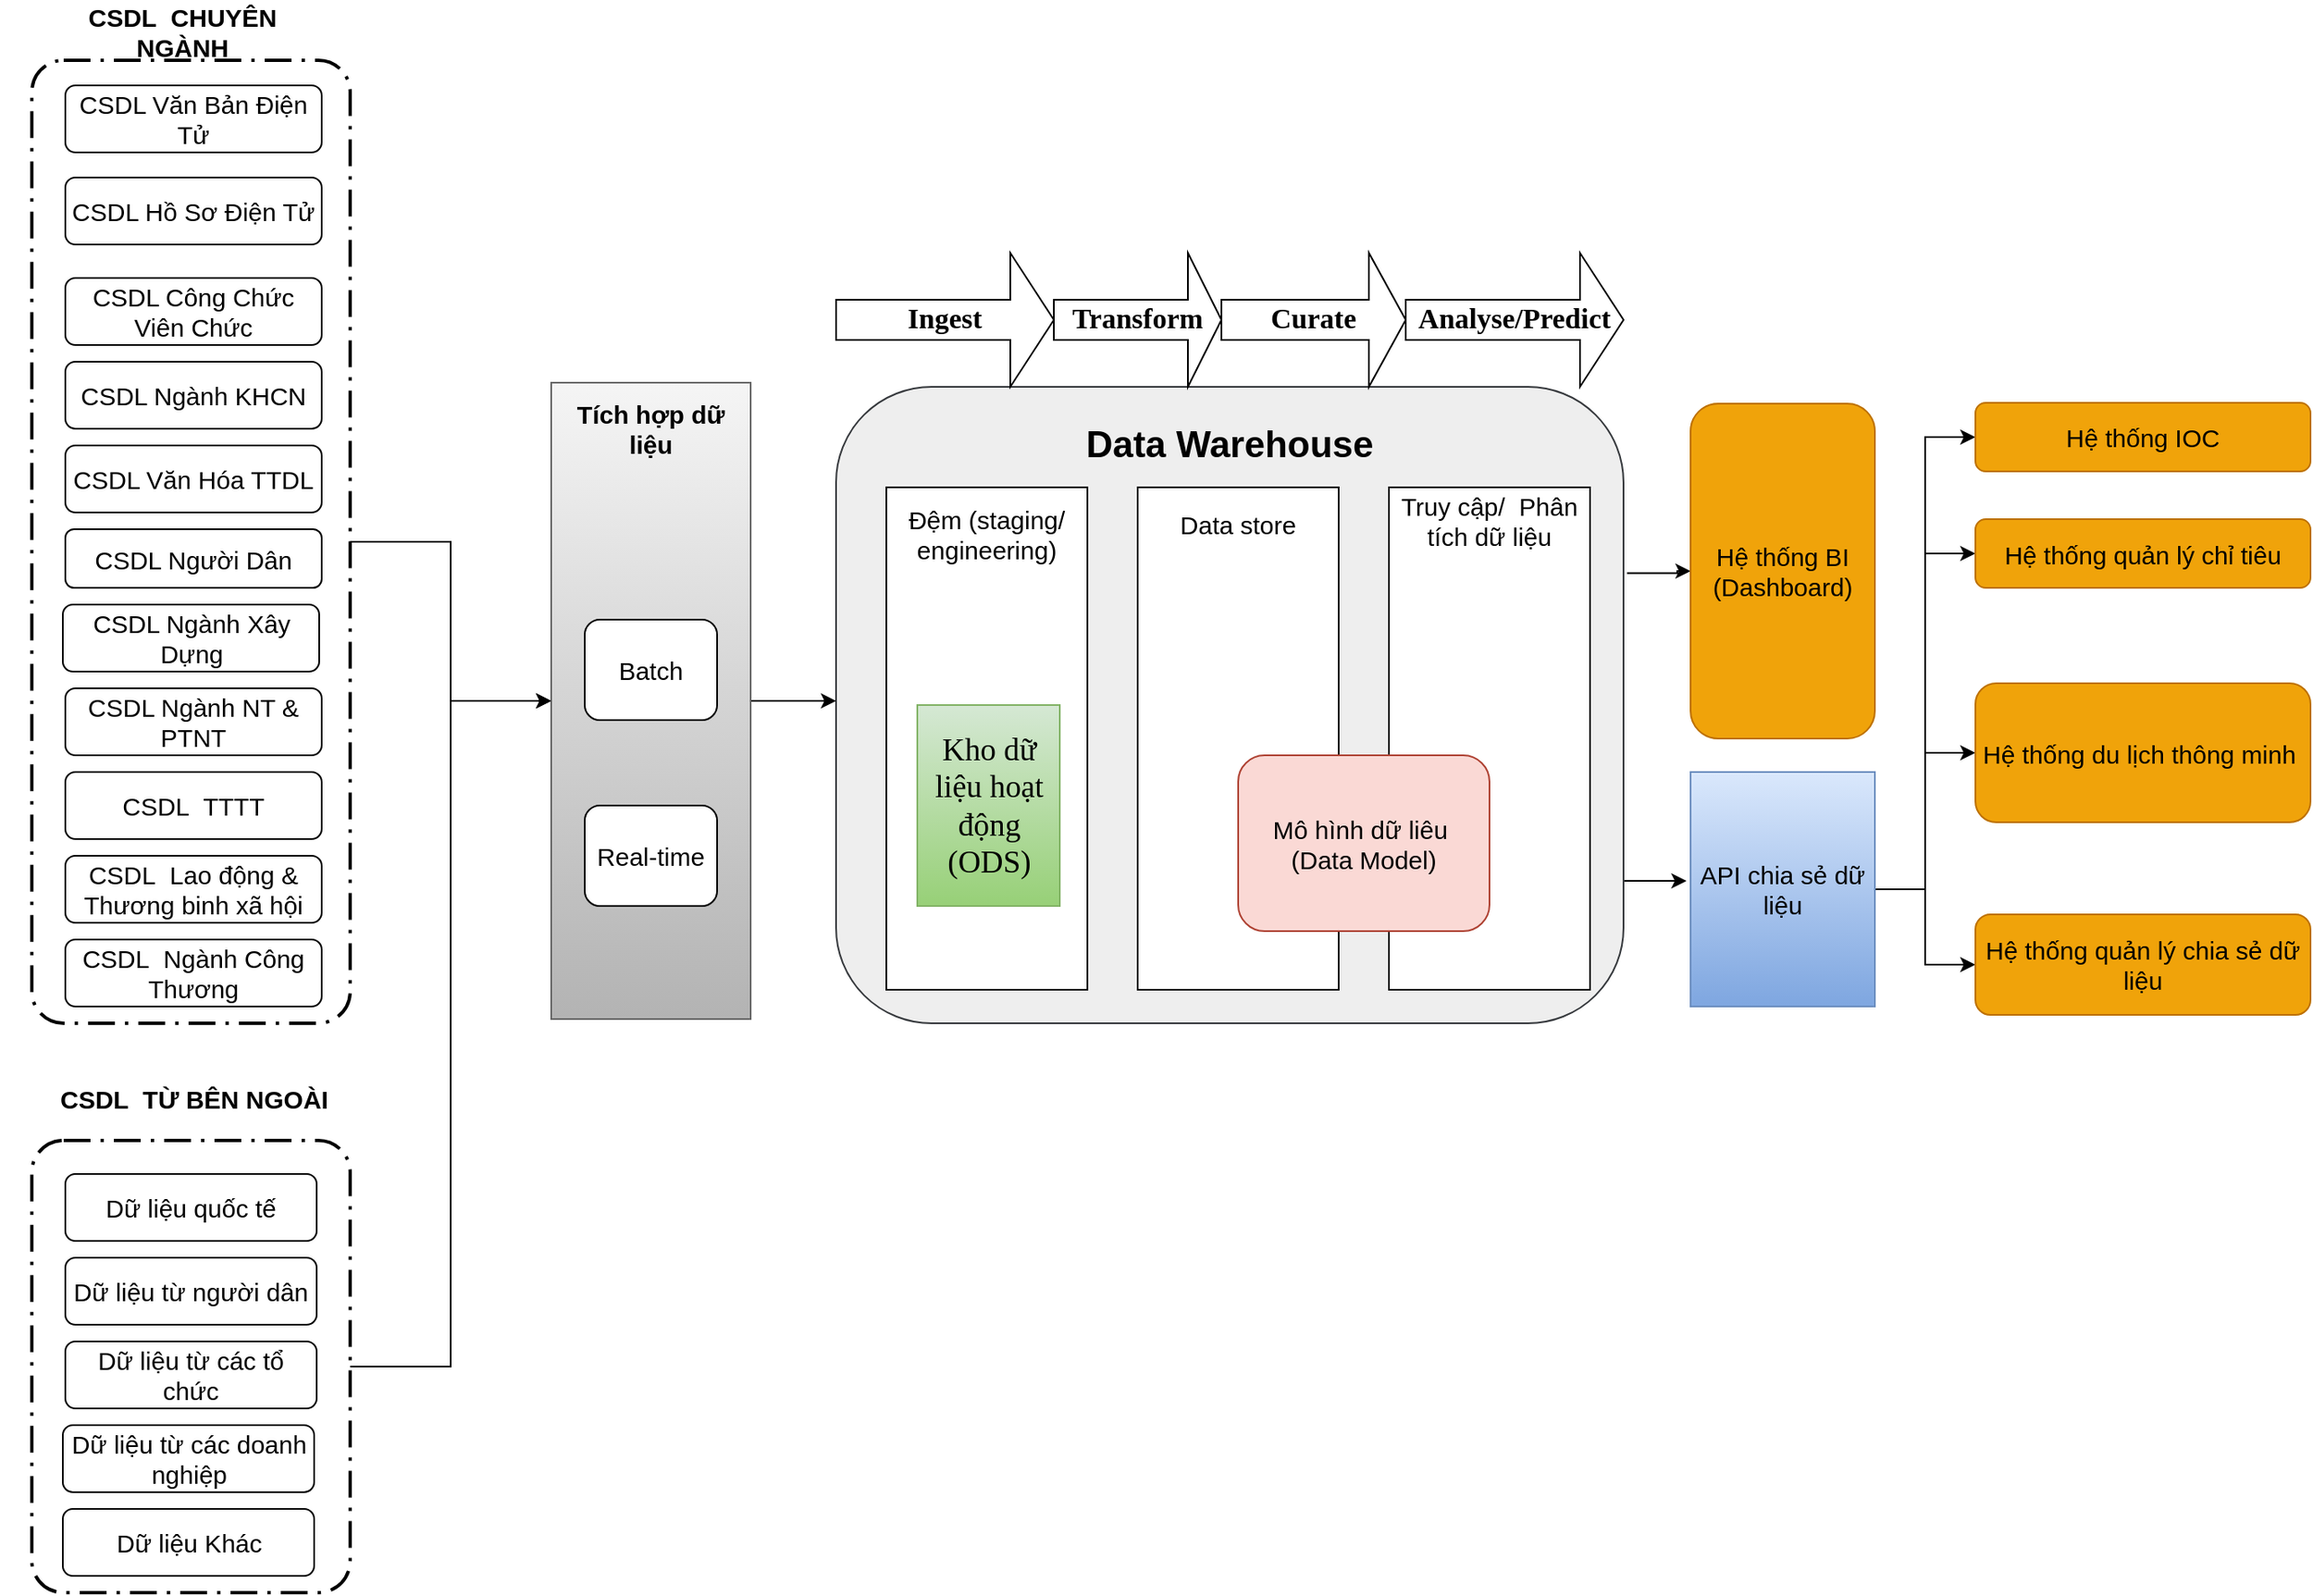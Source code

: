 <mxfile version="20.0.3" type="github">
  <diagram id="qKefR4hz4mBQs22Y33Zr" name="Page-1">
    <mxGraphModel dx="965" dy="597" grid="1" gridSize="10" guides="1" tooltips="1" connect="1" arrows="1" fold="1" page="1" pageScale="1" pageWidth="827" pageHeight="1169" math="0" shadow="0">
      <root>
        <mxCell id="0" />
        <mxCell id="1" parent="0" />
        <mxCell id="bkC1gz-02QZVTi5_y55y-1" style="edgeStyle=orthogonalEdgeStyle;rounded=0;orthogonalLoop=1;jettySize=auto;html=1;entryX=0;entryY=0.5;entryDx=0;entryDy=0;" edge="1" parent="1" source="bkC1gz-02QZVTi5_y55y-2" target="bkC1gz-02QZVTi5_y55y-12">
          <mxGeometry relative="1" as="geometry" />
        </mxCell>
        <mxCell id="bkC1gz-02QZVTi5_y55y-2" value="" style="points=[[0.25,0,0],[0.5,0,0],[0.75,0,0],[1,0.25,0],[1,0.5,0],[1,0.75,0],[0.75,1,0],[0.5,1,0],[0.25,1,0],[0,0.75,0],[0,0.5,0],[0,0.25,0]];rounded=1;arcSize=10;dashed=1;strokeColor=#000000;fillColor=none;gradientColor=none;dashPattern=8 3 1 3;strokeWidth=2;fontStyle=1;fontSize=20;" vertex="1" parent="1">
          <mxGeometry x="20" y="35" width="190" height="575" as="geometry" />
        </mxCell>
        <mxCell id="bkC1gz-02QZVTi5_y55y-3" style="edgeStyle=orthogonalEdgeStyle;rounded=0;orthogonalLoop=1;jettySize=auto;html=1;exitX=1;exitY=0.75;exitDx=0;exitDy=0;entryX=-0.027;entryY=0.672;entryDx=0;entryDy=0;entryPerimeter=0;fontSize=15;" edge="1" parent="1">
          <mxGeometry relative="1" as="geometry">
            <mxPoint x="970" y="525" as="sourcePoint" />
            <mxPoint x="1007.57" y="524.51" as="targetPoint" />
          </mxGeometry>
        </mxCell>
        <mxCell id="bkC1gz-02QZVTi5_y55y-4" style="edgeStyle=orthogonalEdgeStyle;rounded=0;orthogonalLoop=1;jettySize=auto;html=1;exitX=1;exitY=0.5;exitDx=0;exitDy=0;entryX=-0.019;entryY=0.894;entryDx=0;entryDy=0;entryPerimeter=0;fontSize=15;" edge="1" parent="1">
          <mxGeometry relative="1" as="geometry">
            <mxPoint x="972.09" y="341.2" as="sourcePoint" />
            <mxPoint x="1010.0" y="340" as="targetPoint" />
            <Array as="points">
              <mxPoint x="1002.09" y="341.2" />
              <mxPoint x="1002.09" y="340.2" />
            </Array>
          </mxGeometry>
        </mxCell>
        <mxCell id="bkC1gz-02QZVTi5_y55y-5" value="" style="rounded=1;whiteSpace=wrap;html=1;fillColor=#eeeeee;strokeColor=#36393d;" vertex="1" parent="1">
          <mxGeometry x="500" y="230" width="470" height="380" as="geometry" />
        </mxCell>
        <mxCell id="bkC1gz-02QZVTi5_y55y-6" value="&lt;font style=&quot;font-size: 22px&quot;&gt;&lt;b&gt;Data Warehouse&lt;/b&gt;&lt;/font&gt;" style="text;html=1;strokeColor=none;fillColor=none;align=center;verticalAlign=middle;whiteSpace=wrap;rounded=0;" vertex="1" parent="1">
          <mxGeometry x="520" y="250" width="430" height="30" as="geometry" />
        </mxCell>
        <mxCell id="bkC1gz-02QZVTi5_y55y-7" value="&lt;b&gt;&lt;font style=&quot;font-size: 17px;&quot;&gt;Ingest&lt;/font&gt;&lt;/b&gt;" style="shape=singleArrow;whiteSpace=wrap;html=1;fontFamily=Times New Roman;fontSize=14;" vertex="1" parent="1">
          <mxGeometry x="500" y="150" width="130" height="80" as="geometry" />
        </mxCell>
        <mxCell id="bkC1gz-02QZVTi5_y55y-8" value="&lt;b&gt;&lt;font style=&quot;font-size: 17px;&quot;&gt;Transform&lt;/font&gt;&lt;/b&gt;" style="shape=singleArrow;whiteSpace=wrap;html=1;fontFamily=Times New Roman;fontSize=14;" vertex="1" parent="1">
          <mxGeometry x="630" y="150" width="100" height="80" as="geometry" />
        </mxCell>
        <mxCell id="bkC1gz-02QZVTi5_y55y-9" value="&lt;b&gt;&lt;font style=&quot;font-size: 17px;&quot;&gt;Curate&lt;/font&gt;&lt;/b&gt;" style="shape=singleArrow;whiteSpace=wrap;html=1;fontFamily=Times New Roman;fontSize=14;" vertex="1" parent="1">
          <mxGeometry x="730" y="150" width="110" height="80" as="geometry" />
        </mxCell>
        <mxCell id="bkC1gz-02QZVTi5_y55y-10" value="&lt;b&gt;&lt;font style=&quot;font-size: 17px;&quot;&gt;Analyse/Predict&lt;/font&gt;&lt;/b&gt;" style="shape=singleArrow;whiteSpace=wrap;html=1;fontFamily=Times New Roman;fontSize=14;" vertex="1" parent="1">
          <mxGeometry x="840" y="150" width="130" height="80" as="geometry" />
        </mxCell>
        <mxCell id="bkC1gz-02QZVTi5_y55y-11" style="edgeStyle=orthogonalEdgeStyle;rounded=0;orthogonalLoop=1;jettySize=auto;html=1;fontSize=15;" edge="1" parent="1" source="bkC1gz-02QZVTi5_y55y-12">
          <mxGeometry relative="1" as="geometry">
            <mxPoint x="500" y="417.5" as="targetPoint" />
          </mxGeometry>
        </mxCell>
        <mxCell id="bkC1gz-02QZVTi5_y55y-12" value="" style="rounded=0;whiteSpace=wrap;html=1;fontSize=15;fillColor=#f5f5f5;gradientColor=#b3b3b3;strokeColor=#666666;" vertex="1" parent="1">
          <mxGeometry x="330" y="227.5" width="119" height="380" as="geometry" />
        </mxCell>
        <mxCell id="bkC1gz-02QZVTi5_y55y-13" value="&lt;b&gt;Tích hợp dữ liệu&lt;/b&gt;" style="text;html=1;strokeColor=none;fillColor=none;align=center;verticalAlign=middle;whiteSpace=wrap;rounded=0;fontSize=15;" vertex="1" parent="1">
          <mxGeometry x="330" y="240" width="119" height="30" as="geometry" />
        </mxCell>
        <mxCell id="bkC1gz-02QZVTi5_y55y-14" value="Batch" style="rounded=1;whiteSpace=wrap;html=1;fontSize=15;" vertex="1" parent="1">
          <mxGeometry x="350" y="369" width="79" height="60" as="geometry" />
        </mxCell>
        <mxCell id="bkC1gz-02QZVTi5_y55y-15" value="Real-time" style="rounded=1;whiteSpace=wrap;html=1;fontSize=15;" vertex="1" parent="1">
          <mxGeometry x="350" y="480" width="79" height="60" as="geometry" />
        </mxCell>
        <mxCell id="bkC1gz-02QZVTi5_y55y-16" value="" style="rounded=0;whiteSpace=wrap;html=1;fontSize=15;" vertex="1" parent="1">
          <mxGeometry x="530" y="290" width="120" height="300" as="geometry" />
        </mxCell>
        <mxCell id="bkC1gz-02QZVTi5_y55y-17" value="Đệm (staging/ engineering)" style="text;html=1;strokeColor=none;fillColor=none;align=center;verticalAlign=middle;whiteSpace=wrap;rounded=0;fontSize=15;" vertex="1" parent="1">
          <mxGeometry x="535" y="295" width="110" height="45" as="geometry" />
        </mxCell>
        <mxCell id="bkC1gz-02QZVTi5_y55y-18" value="&lt;span style=&quot;font-size:14.0pt;font-family:&amp;quot;Times New Roman&amp;quot;,serif;&lt;br/&gt;mso-fareast-font-family:&amp;quot;Times New Roman&amp;quot;;mso-ansi-language:EN-US;mso-fareast-language:&lt;br/&gt;EN-US;mso-bidi-language:AR-SA&quot;&gt;Kho dữ liệu hoạt động (ODS)&lt;/span&gt;" style="rounded=0;whiteSpace=wrap;html=1;fontSize=15;fillColor=#d5e8d4;gradientColor=#97d077;strokeColor=#82b366;" vertex="1" parent="1">
          <mxGeometry x="548.5" y="420" width="85" height="120" as="geometry" />
        </mxCell>
        <mxCell id="bkC1gz-02QZVTi5_y55y-19" value="" style="rounded=0;whiteSpace=wrap;html=1;fontSize=20;" vertex="1" parent="1">
          <mxGeometry x="680" y="290" width="120" height="300" as="geometry" />
        </mxCell>
        <mxCell id="bkC1gz-02QZVTi5_y55y-20" value="&lt;font style=&quot;font-size: 15px;&quot;&gt;Data store&lt;/font&gt;" style="text;html=1;strokeColor=none;fillColor=none;align=center;verticalAlign=middle;whiteSpace=wrap;rounded=0;fontSize=20;" vertex="1" parent="1">
          <mxGeometry x="680" y="295" width="120" height="30" as="geometry" />
        </mxCell>
        <mxCell id="bkC1gz-02QZVTi5_y55y-21" value="" style="rounded=0;whiteSpace=wrap;html=1;fontSize=15;" vertex="1" parent="1">
          <mxGeometry x="830" y="290" width="120" height="300" as="geometry" />
        </mxCell>
        <mxCell id="bkC1gz-02QZVTi5_y55y-22" value="Truy cập/&amp;nbsp; Phân tích dữ liệu" style="text;html=1;strokeColor=none;fillColor=none;align=center;verticalAlign=middle;whiteSpace=wrap;rounded=0;fontSize=15;" vertex="1" parent="1">
          <mxGeometry x="830" y="295" width="120" height="30" as="geometry" />
        </mxCell>
        <mxCell id="bkC1gz-02QZVTi5_y55y-23" value="Mô hình dữ liêu&amp;nbsp; (Data Model)" style="rounded=1;whiteSpace=wrap;html=1;fontSize=15;fillColor=#fad9d5;strokeColor=#ae4132;" vertex="1" parent="1">
          <mxGeometry x="740" y="450" width="150" height="105" as="geometry" />
        </mxCell>
        <mxCell id="bkC1gz-02QZVTi5_y55y-24" value="&lt;font style=&quot;font-size: 15px;&quot;&gt;CSDL Văn Bản Điện Tử&lt;/font&gt;" style="rounded=1;whiteSpace=wrap;html=1;" vertex="1" parent="1">
          <mxGeometry x="40" y="50" width="153" height="40" as="geometry" />
        </mxCell>
        <mxCell id="bkC1gz-02QZVTi5_y55y-25" value="&lt;font style=&quot;font-size: 15px;&quot;&gt;CSDL Hồ Sơ Điện Tử&lt;/font&gt;" style="rounded=1;whiteSpace=wrap;html=1;" vertex="1" parent="1">
          <mxGeometry x="40" y="105" width="153" height="40" as="geometry" />
        </mxCell>
        <mxCell id="bkC1gz-02QZVTi5_y55y-26" value="&lt;font style=&quot;font-size: 15px;&quot;&gt;CSDL Người Dân&lt;/font&gt;" style="rounded=1;whiteSpace=wrap;html=1;" vertex="1" parent="1">
          <mxGeometry x="40" y="315" width="153" height="35" as="geometry" />
        </mxCell>
        <mxCell id="bkC1gz-02QZVTi5_y55y-27" value="&lt;font style=&quot;font-size: 15px;&quot;&gt;CSDL Công Chức Viên Chức&lt;/font&gt;" style="rounded=1;whiteSpace=wrap;html=1;" vertex="1" parent="1">
          <mxGeometry x="40" y="165" width="153" height="40" as="geometry" />
        </mxCell>
        <mxCell id="bkC1gz-02QZVTi5_y55y-28" value="&lt;font style=&quot;font-size: 15px;&quot;&gt;CSDL Văn Hóa TTDL&lt;/font&gt;" style="rounded=1;whiteSpace=wrap;html=1;" vertex="1" parent="1">
          <mxGeometry x="40" y="265" width="153" height="40" as="geometry" />
        </mxCell>
        <mxCell id="bkC1gz-02QZVTi5_y55y-29" value="&lt;font style=&quot;font-size: 15px;&quot;&gt;CSDL Ngành KHCN&lt;/font&gt;" style="rounded=1;whiteSpace=wrap;html=1;" vertex="1" parent="1">
          <mxGeometry x="40" y="215" width="153" height="40" as="geometry" />
        </mxCell>
        <mxCell id="bkC1gz-02QZVTi5_y55y-30" style="edgeStyle=orthogonalEdgeStyle;rounded=0;orthogonalLoop=1;jettySize=auto;html=1;entryX=0;entryY=0.5;entryDx=0;entryDy=0;" edge="1" parent="1" source="bkC1gz-02QZVTi5_y55y-31" target="bkC1gz-02QZVTi5_y55y-12">
          <mxGeometry relative="1" as="geometry" />
        </mxCell>
        <mxCell id="bkC1gz-02QZVTi5_y55y-31" value="" style="points=[[0.25,0,0],[0.5,0,0],[0.75,0,0],[1,0.25,0],[1,0.5,0],[1,0.75,0],[0.75,1,0],[0.5,1,0],[0.25,1,0],[0,0.75,0],[0,0.5,0],[0,0.25,0]];rounded=1;arcSize=10;dashed=1;strokeColor=#000000;fillColor=none;gradientColor=none;dashPattern=8 3 1 3;strokeWidth=2;fontStyle=1;fontSize=20;" vertex="1" parent="1">
          <mxGeometry x="20" y="680" width="190" height="270" as="geometry" />
        </mxCell>
        <mxCell id="bkC1gz-02QZVTi5_y55y-32" value="&lt;b&gt;&lt;font style=&quot;font-size: 15px;&quot;&gt;CSDL&amp;nbsp; CHUYÊN NGÀNH&lt;/font&gt;&lt;/b&gt;" style="text;html=1;strokeColor=none;fillColor=none;align=center;verticalAlign=middle;whiteSpace=wrap;rounded=0;" vertex="1" parent="1">
          <mxGeometry x="50" width="120" height="35" as="geometry" />
        </mxCell>
        <mxCell id="bkC1gz-02QZVTi5_y55y-33" value="&lt;b&gt;&lt;font style=&quot;font-size: 15px;&quot;&gt;CSDL&amp;nbsp; TỪ BÊN NGOÀI&lt;/font&gt;&lt;/b&gt;" style="text;html=1;strokeColor=none;fillColor=none;align=center;verticalAlign=middle;whiteSpace=wrap;rounded=0;" vertex="1" parent="1">
          <mxGeometry x="1.5" y="640" width="230" height="30" as="geometry" />
        </mxCell>
        <mxCell id="bkC1gz-02QZVTi5_y55y-34" value="Dữ liệu quốc tế" style="rounded=1;whiteSpace=wrap;html=1;fontSize=15;" vertex="1" parent="1">
          <mxGeometry x="40" y="700" width="150" height="40" as="geometry" />
        </mxCell>
        <mxCell id="bkC1gz-02QZVTi5_y55y-35" value="Dữ liệu từ người dân" style="rounded=1;whiteSpace=wrap;html=1;fontSize=15;" vertex="1" parent="1">
          <mxGeometry x="40" y="750" width="150" height="40" as="geometry" />
        </mxCell>
        <mxCell id="bkC1gz-02QZVTi5_y55y-36" value="Dữ liệu từ các tổ chức" style="rounded=1;whiteSpace=wrap;html=1;fontSize=15;" vertex="1" parent="1">
          <mxGeometry x="40" y="800" width="150" height="40" as="geometry" />
        </mxCell>
        <mxCell id="bkC1gz-02QZVTi5_y55y-37" value="Hệ thống BI (Dashboard)" style="rounded=1;whiteSpace=wrap;html=1;fontSize=15;fillColor=#f0a30a;fontColor=#000000;strokeColor=#BD7000;" vertex="1" parent="1">
          <mxGeometry x="1010" y="240" width="110" height="200" as="geometry" />
        </mxCell>
        <mxCell id="bkC1gz-02QZVTi5_y55y-38" style="edgeStyle=orthogonalEdgeStyle;rounded=0;orthogonalLoop=1;jettySize=auto;html=1;entryX=0;entryY=0.5;entryDx=0;entryDy=0;" edge="1" parent="1" source="bkC1gz-02QZVTi5_y55y-42" target="bkC1gz-02QZVTi5_y55y-43">
          <mxGeometry relative="1" as="geometry">
            <mxPoint x="1160" y="250" as="targetPoint" />
          </mxGeometry>
        </mxCell>
        <mxCell id="bkC1gz-02QZVTi5_y55y-39" style="edgeStyle=orthogonalEdgeStyle;rounded=0;orthogonalLoop=1;jettySize=auto;html=1;entryX=0;entryY=0.5;entryDx=0;entryDy=0;" edge="1" parent="1" source="bkC1gz-02QZVTi5_y55y-42" target="bkC1gz-02QZVTi5_y55y-44">
          <mxGeometry relative="1" as="geometry" />
        </mxCell>
        <mxCell id="bkC1gz-02QZVTi5_y55y-40" style="edgeStyle=orthogonalEdgeStyle;rounded=0;orthogonalLoop=1;jettySize=auto;html=1;entryX=0;entryY=0.5;entryDx=0;entryDy=0;" edge="1" parent="1" source="bkC1gz-02QZVTi5_y55y-42" target="bkC1gz-02QZVTi5_y55y-45">
          <mxGeometry relative="1" as="geometry">
            <mxPoint x="1180" y="435" as="targetPoint" />
            <Array as="points">
              <mxPoint x="1150" y="530" />
              <mxPoint x="1150" y="449" />
            </Array>
          </mxGeometry>
        </mxCell>
        <mxCell id="bkC1gz-02QZVTi5_y55y-41" style="edgeStyle=orthogonalEdgeStyle;rounded=0;orthogonalLoop=1;jettySize=auto;html=1;entryX=0;entryY=0.5;entryDx=0;entryDy=0;" edge="1" parent="1" source="bkC1gz-02QZVTi5_y55y-42" target="bkC1gz-02QZVTi5_y55y-46">
          <mxGeometry relative="1" as="geometry" />
        </mxCell>
        <mxCell id="bkC1gz-02QZVTi5_y55y-42" value="API chia sẻ dữ liệu" style="rounded=0;whiteSpace=wrap;html=1;fontSize=15;fillColor=#dae8fc;gradientColor=#7ea6e0;strokeColor=#6c8ebf;" vertex="1" parent="1">
          <mxGeometry x="1010" y="460" width="110" height="140" as="geometry" />
        </mxCell>
        <mxCell id="bkC1gz-02QZVTi5_y55y-43" value="Hệ thống IOC" style="rounded=1;whiteSpace=wrap;html=1;fontSize=15;fillColor=#f0a30a;fontColor=#000000;strokeColor=#BD7000;" vertex="1" parent="1">
          <mxGeometry x="1180" y="239.5" width="200" height="41" as="geometry" />
        </mxCell>
        <mxCell id="bkC1gz-02QZVTi5_y55y-44" value="Hệ thống quản lý chỉ tiêu" style="rounded=1;whiteSpace=wrap;html=1;fontSize=15;fillColor=#f0a30a;fontColor=#000000;strokeColor=#BD7000;" vertex="1" parent="1">
          <mxGeometry x="1180" y="309" width="200" height="41" as="geometry" />
        </mxCell>
        <mxCell id="bkC1gz-02QZVTi5_y55y-45" value="Hệ thống du lịch thông minh&amp;nbsp;" style="rounded=1;whiteSpace=wrap;html=1;fontSize=15;fillColor=#f0a30a;fontColor=#000000;strokeColor=#BD7000;" vertex="1" parent="1">
          <mxGeometry x="1180" y="407" width="200" height="83" as="geometry" />
        </mxCell>
        <mxCell id="bkC1gz-02QZVTi5_y55y-46" value="Hệ thống quản lý chia sẻ dữ liệu" style="rounded=1;whiteSpace=wrap;html=1;fontSize=15;fillColor=#f0a30a;fontColor=#000000;strokeColor=#BD7000;" vertex="1" parent="1">
          <mxGeometry x="1180" y="545" width="200" height="60" as="geometry" />
        </mxCell>
        <mxCell id="bkC1gz-02QZVTi5_y55y-51" value="&lt;font style=&quot;font-size: 15px;&quot;&gt;CSDL Ngành Xây Dựng&lt;/font&gt;" style="rounded=1;whiteSpace=wrap;html=1;" vertex="1" parent="1">
          <mxGeometry x="38.5" y="360" width="153" height="40" as="geometry" />
        </mxCell>
        <mxCell id="bkC1gz-02QZVTi5_y55y-52" value="&lt;font style=&quot;font-size: 15px;&quot;&gt;CSDL Ngành NT &amp;amp; PTNT&lt;/font&gt;" style="rounded=1;whiteSpace=wrap;html=1;" vertex="1" parent="1">
          <mxGeometry x="40" y="410" width="153" height="40" as="geometry" />
        </mxCell>
        <mxCell id="bkC1gz-02QZVTi5_y55y-53" value="&lt;font style=&quot;font-size: 15px;&quot;&gt;CSDL&amp;nbsp; TTTT&lt;/font&gt;" style="rounded=1;whiteSpace=wrap;html=1;" vertex="1" parent="1">
          <mxGeometry x="40" y="460" width="153" height="40" as="geometry" />
        </mxCell>
        <mxCell id="bkC1gz-02QZVTi5_y55y-54" value="&lt;font style=&quot;font-size: 15px;&quot;&gt;CSDL&amp;nbsp; Lao động &amp;amp; Thương binh xã hội&lt;/font&gt;" style="rounded=1;whiteSpace=wrap;html=1;" vertex="1" parent="1">
          <mxGeometry x="40" y="510" width="153" height="40" as="geometry" />
        </mxCell>
        <mxCell id="bkC1gz-02QZVTi5_y55y-55" value="&lt;font style=&quot;font-size: 15px;&quot;&gt;CSDL&amp;nbsp; Ngành Công Thương&lt;/font&gt;" style="rounded=1;whiteSpace=wrap;html=1;" vertex="1" parent="1">
          <mxGeometry x="40" y="560" width="153" height="40" as="geometry" />
        </mxCell>
        <mxCell id="bkC1gz-02QZVTi5_y55y-56" value="Dữ liệu từ các doanh nghiệp" style="rounded=1;whiteSpace=wrap;html=1;fontSize=15;" vertex="1" parent="1">
          <mxGeometry x="38.5" y="850" width="150" height="40" as="geometry" />
        </mxCell>
        <mxCell id="bkC1gz-02QZVTi5_y55y-57" value="Dữ liệu Khác" style="rounded=1;whiteSpace=wrap;html=1;fontSize=15;" vertex="1" parent="1">
          <mxGeometry x="38.5" y="900" width="150" height="40" as="geometry" />
        </mxCell>
      </root>
    </mxGraphModel>
  </diagram>
</mxfile>
